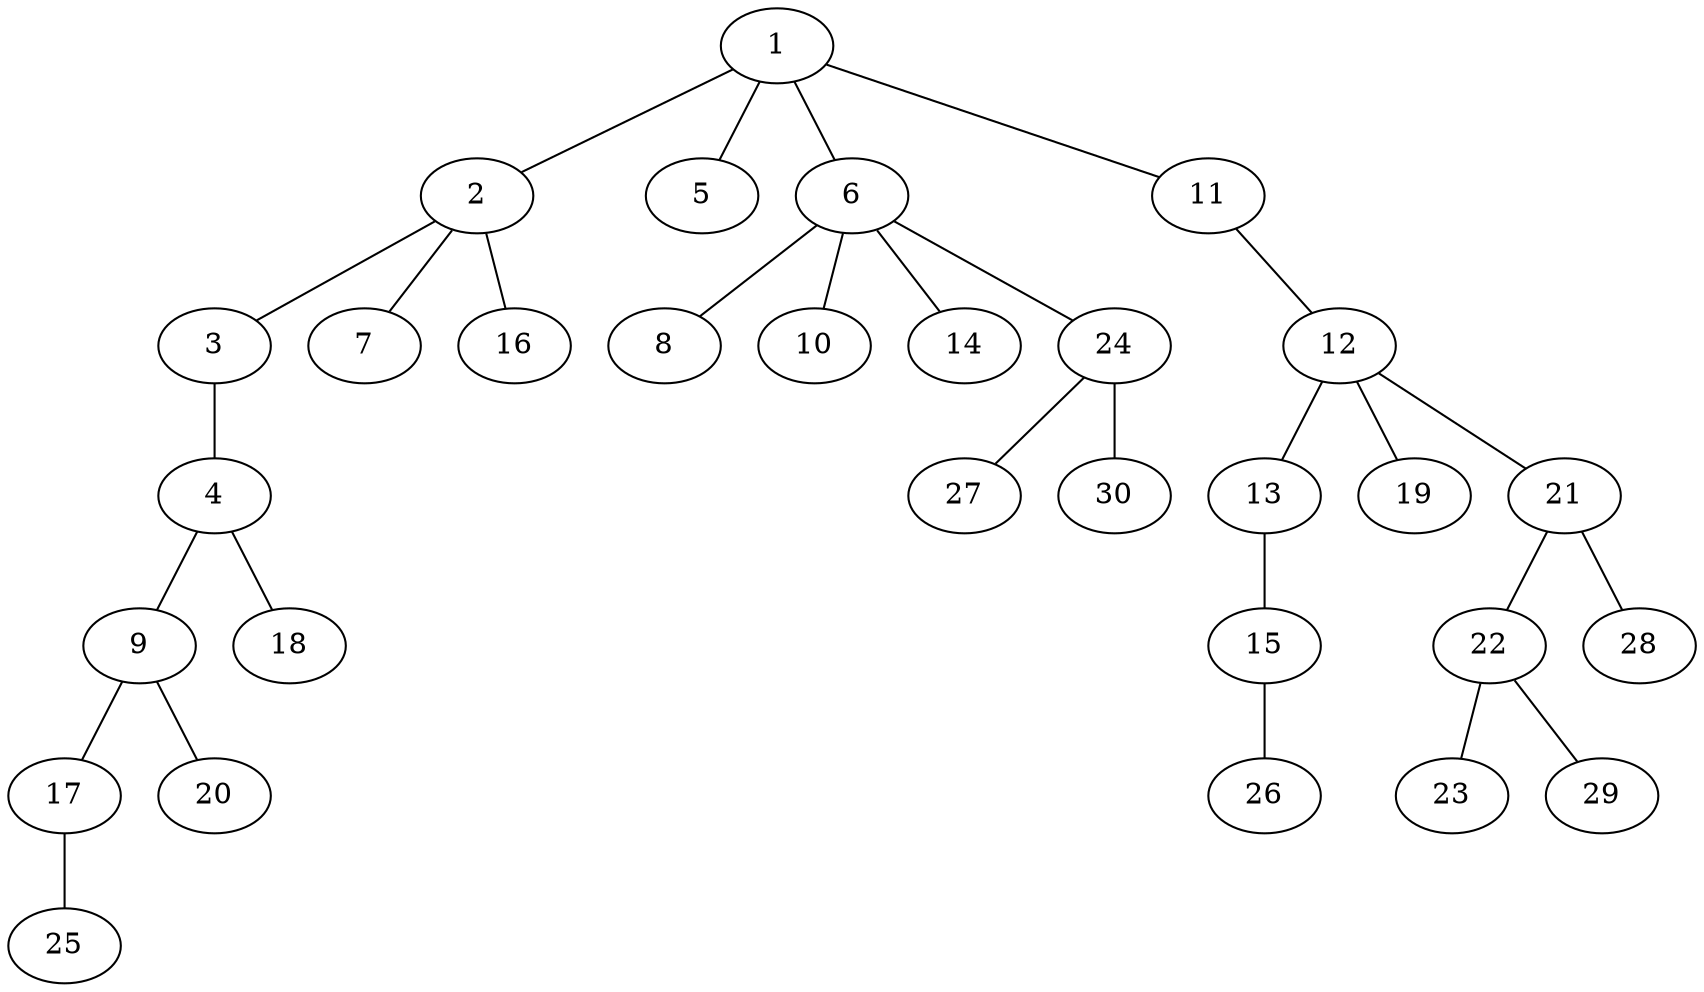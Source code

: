 graph graphname {1--2
1--5
1--6
1--11
2--3
2--7
2--16
3--4
4--9
4--18
6--8
6--10
6--14
6--24
9--17
9--20
11--12
12--13
12--19
12--21
13--15
15--26
17--25
21--22
21--28
22--23
22--29
24--27
24--30
}